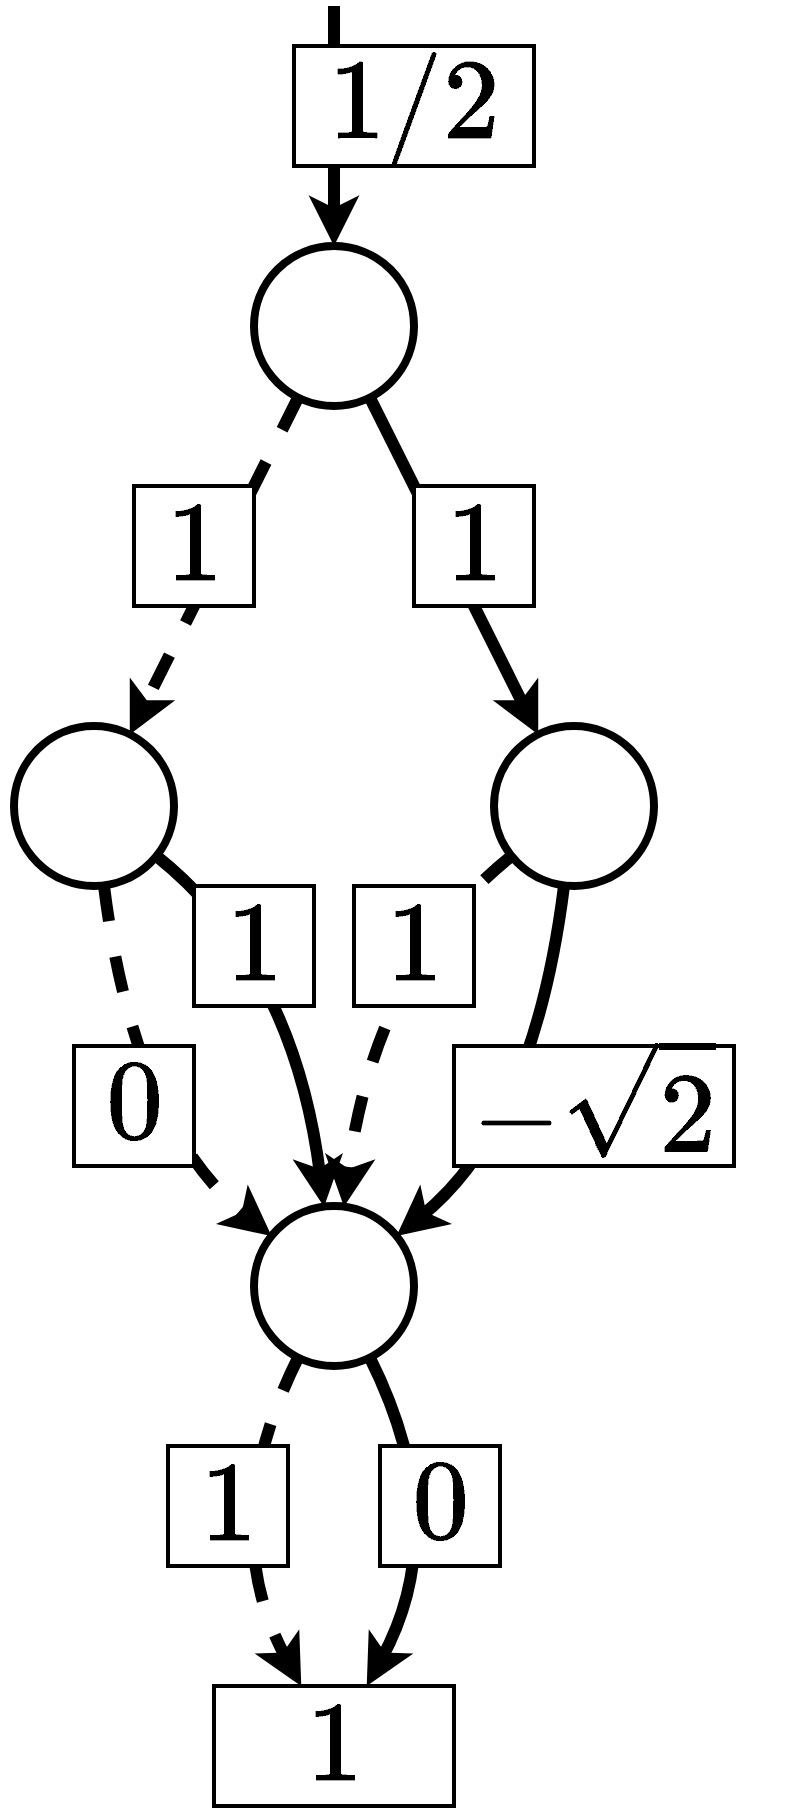 <mxfile version="19.0.3" type="device"><diagram id="YH3jqWl2OiNSTGxmzhoy" name="Page-1"><mxGraphModel dx="2719" dy="1119" grid="1" gridSize="20" guides="1" tooltips="1" connect="1" arrows="1" fold="1" page="1" pageScale="1" pageWidth="850" pageHeight="1100" math="1" shadow="0"><root><mxCell id="0"/><mxCell id="1" parent="0"/><mxCell id="UZdbRu5Q0XltW8DewqgA-24" style="rounded=0;orthogonalLoop=1;jettySize=auto;html=1;strokeWidth=6;fontSize=48;" parent="1" source="UZdbRu5Q0XltW8DewqgA-27" target="UZdbRu5Q0XltW8DewqgA-33" edge="1"><mxGeometry relative="1" as="geometry"/></mxCell><mxCell id="UZdbRu5Q0XltW8DewqgA-25" style="edgeStyle=none;rounded=0;orthogonalLoop=1;jettySize=auto;html=1;strokeWidth=6;dashed=1;fontSize=48;" parent="1" source="UZdbRu5Q0XltW8DewqgA-27" target="UZdbRu5Q0XltW8DewqgA-30" edge="1"><mxGeometry relative="1" as="geometry"/></mxCell><mxCell id="UZdbRu5Q0XltW8DewqgA-26" style="edgeStyle=none;curved=1;orthogonalLoop=1;jettySize=auto;html=1;strokeWidth=6;endArrow=none;endFill=0;startArrow=classic;startFill=1;fontSize=48;" parent="1" source="UZdbRu5Q0XltW8DewqgA-27" edge="1"><mxGeometry relative="1" as="geometry"><mxPoint x="-400" y="160" as="targetPoint"/></mxGeometry></mxCell><mxCell id="UZdbRu5Q0XltW8DewqgA-27" value="" style="ellipse;whiteSpace=wrap;html=1;aspect=fixed;strokeWidth=4;fontSize=48;" parent="1" vertex="1"><mxGeometry x="-440" y="280" width="80" height="80" as="geometry"/></mxCell><mxCell id="UZdbRu5Q0XltW8DewqgA-28" style="edgeStyle=none;orthogonalLoop=1;jettySize=auto;html=1;strokeWidth=6;dashed=1;curved=1;fontSize=48;" parent="1" source="UZdbRu5Q0XltW8DewqgA-30" target="UZdbRu5Q0XltW8DewqgA-36" edge="1"><mxGeometry relative="1" as="geometry"><mxPoint x="-582.111" y="694.223" as="targetPoint"/><Array as="points"><mxPoint x="-500" y="720"/></Array></mxGeometry></mxCell><mxCell id="UZdbRu5Q0XltW8DewqgA-29" style="edgeStyle=none;orthogonalLoop=1;jettySize=auto;html=1;strokeWidth=6;curved=1;fontSize=48;" parent="1" source="UZdbRu5Q0XltW8DewqgA-30" target="UZdbRu5Q0XltW8DewqgA-36" edge="1"><mxGeometry relative="1" as="geometry"><mxPoint x="-457.889" y="694.223" as="targetPoint"/><Array as="points"><mxPoint x="-420" y="640"/></Array></mxGeometry></mxCell><mxCell id="UZdbRu5Q0XltW8DewqgA-30" value="" style="ellipse;whiteSpace=wrap;html=1;aspect=fixed;strokeWidth=4;fontSize=48;" parent="1" vertex="1"><mxGeometry x="-560" y="520" width="80" height="80" as="geometry"/></mxCell><mxCell id="UZdbRu5Q0XltW8DewqgA-31" style="edgeStyle=none;orthogonalLoop=1;jettySize=auto;html=1;strokeWidth=6;dashed=1;curved=1;fontSize=48;" parent="1" source="UZdbRu5Q0XltW8DewqgA-33" target="UZdbRu5Q0XltW8DewqgA-36" edge="1"><mxGeometry relative="1" as="geometry"><mxPoint x="-262.111" y="694.223" as="targetPoint"/><Array as="points"><mxPoint x="-380" y="640"/></Array></mxGeometry></mxCell><mxCell id="UZdbRu5Q0XltW8DewqgA-32" style="edgeStyle=none;orthogonalLoop=1;jettySize=auto;html=1;strokeWidth=6;curved=1;fontSize=48;" parent="1" source="UZdbRu5Q0XltW8DewqgA-33" target="UZdbRu5Q0XltW8DewqgA-36" edge="1"><mxGeometry relative="1" as="geometry"><Array as="points"><mxPoint x="-300" y="720"/></Array></mxGeometry></mxCell><mxCell id="UZdbRu5Q0XltW8DewqgA-33" value="" style="ellipse;whiteSpace=wrap;html=1;aspect=fixed;strokeWidth=4;fontSize=48;" parent="1" vertex="1"><mxGeometry x="-320" y="520" width="80" height="80" as="geometry"/></mxCell><mxCell id="UZdbRu5Q0XltW8DewqgA-34" style="edgeStyle=none;curved=1;orthogonalLoop=1;jettySize=auto;html=1;strokeWidth=6;fontSize=48;startArrow=none;" parent="1" source="UZdbRu5Q0XltW8DewqgA-36" target="UZdbRu5Q0XltW8DewqgA-37" edge="1"><mxGeometry relative="1" as="geometry"><Array as="points"><mxPoint x="-340" y="920"/></Array><mxPoint x="-165.98" y="868.961" as="targetPoint"/></mxGeometry></mxCell><mxCell id="UZdbRu5Q0XltW8DewqgA-35" style="orthogonalLoop=1;jettySize=auto;html=1;strokeWidth=6;curved=1;dashed=1;fontSize=48;" parent="1" source="UZdbRu5Q0XltW8DewqgA-36" target="UZdbRu5Q0XltW8DewqgA-37" edge="1"><mxGeometry relative="1" as="geometry"><mxPoint x="-470" y="800" as="targetPoint"/><Array as="points"><mxPoint x="-460" y="920"/></Array></mxGeometry></mxCell><mxCell id="UZdbRu5Q0XltW8DewqgA-36" value="" style="ellipse;whiteSpace=wrap;html=1;aspect=fixed;strokeWidth=4;fontSize=48;" parent="1" vertex="1"><mxGeometry x="-440" y="760" width="80" height="80" as="geometry"/></mxCell><mxCell id="UZdbRu5Q0XltW8DewqgA-37" value="$$1$$" style="rounded=0;whiteSpace=wrap;html=1;strokeWidth=2;fontSize=48;" parent="1" vertex="1"><mxGeometry x="-460" y="1000" width="120" height="60" as="geometry"/></mxCell><mxCell id="UZdbRu5Q0XltW8DewqgA-38" value="&lt;span style=&quot;font-size: 48px;&quot;&gt;$$1$$&lt;/span&gt;" style="rounded=0;whiteSpace=wrap;html=1;strokeWidth=2;fontSize=48;" parent="1" vertex="1"><mxGeometry x="-500" y="400" width="60" height="60" as="geometry"/></mxCell><mxCell id="UZdbRu5Q0XltW8DewqgA-39" value="&lt;span style=&quot;font-size: 48px;&quot;&gt;$$1/2$$&lt;/span&gt;" style="rounded=0;whiteSpace=wrap;html=1;strokeWidth=2;fontSize=48;" parent="1" vertex="1"><mxGeometry x="-420" y="180" width="120" height="60" as="geometry"/></mxCell><mxCell id="UZdbRu5Q0XltW8DewqgA-40" value="&lt;span style=&quot;font-size: 48px;&quot;&gt;$$1$$&lt;/span&gt;" style="rounded=0;whiteSpace=wrap;html=1;strokeWidth=2;fontSize=48;" parent="1" vertex="1"><mxGeometry x="-470" y="600" width="60" height="60" as="geometry"/></mxCell><mxCell id="UZdbRu5Q0XltW8DewqgA-41" value="&lt;span style=&quot;font-size: 48px;&quot;&gt;$$0$$&lt;/span&gt;" style="rounded=0;whiteSpace=wrap;html=1;strokeWidth=2;fontSize=48;" parent="1" vertex="1"><mxGeometry x="-530" y="680" width="60" height="60" as="geometry"/></mxCell><mxCell id="UZdbRu5Q0XltW8DewqgA-43" value="&lt;span style=&quot;font-size: 48px;&quot;&gt;$$1$$&lt;/span&gt;" style="rounded=0;whiteSpace=wrap;html=1;strokeWidth=2;fontSize=48;" parent="1" vertex="1"><mxGeometry x="-360" y="400" width="60" height="60" as="geometry"/></mxCell><mxCell id="UZdbRu5Q0XltW8DewqgA-44" value="&lt;span style=&quot;font-size: 48px;&quot;&gt;$$-\sqrt{2}$$&lt;/span&gt;" style="rounded=0;whiteSpace=wrap;html=1;strokeWidth=2;fontSize=48;" parent="1" vertex="1"><mxGeometry x="-340" y="680" width="140" height="60" as="geometry"/></mxCell><mxCell id="UZdbRu5Q0XltW8DewqgA-45" value="&lt;span style=&quot;font-size: 48px;&quot;&gt;$$1$$&lt;/span&gt;" style="rounded=0;whiteSpace=wrap;html=1;strokeWidth=2;fontSize=48;" parent="1" vertex="1"><mxGeometry x="-390" y="600" width="60" height="60" as="geometry"/></mxCell><mxCell id="UZdbRu5Q0XltW8DewqgA-46" value="&lt;span style=&quot;font-size: 48px;&quot;&gt;$$0$$&lt;/span&gt;" style="rounded=0;whiteSpace=wrap;html=1;strokeWidth=2;fontSize=48;" parent="1" vertex="1"><mxGeometry x="-377" y="880" width="60" height="60" as="geometry"/></mxCell><mxCell id="UZdbRu5Q0XltW8DewqgA-42" value="&lt;span style=&quot;font-size: 48px;&quot;&gt;$$1$$&lt;/span&gt;" style="rounded=0;whiteSpace=wrap;html=1;strokeWidth=2;fontSize=48;" parent="1" vertex="1"><mxGeometry x="-483" y="880" width="60" height="60" as="geometry"/></mxCell></root></mxGraphModel></diagram></mxfile>
